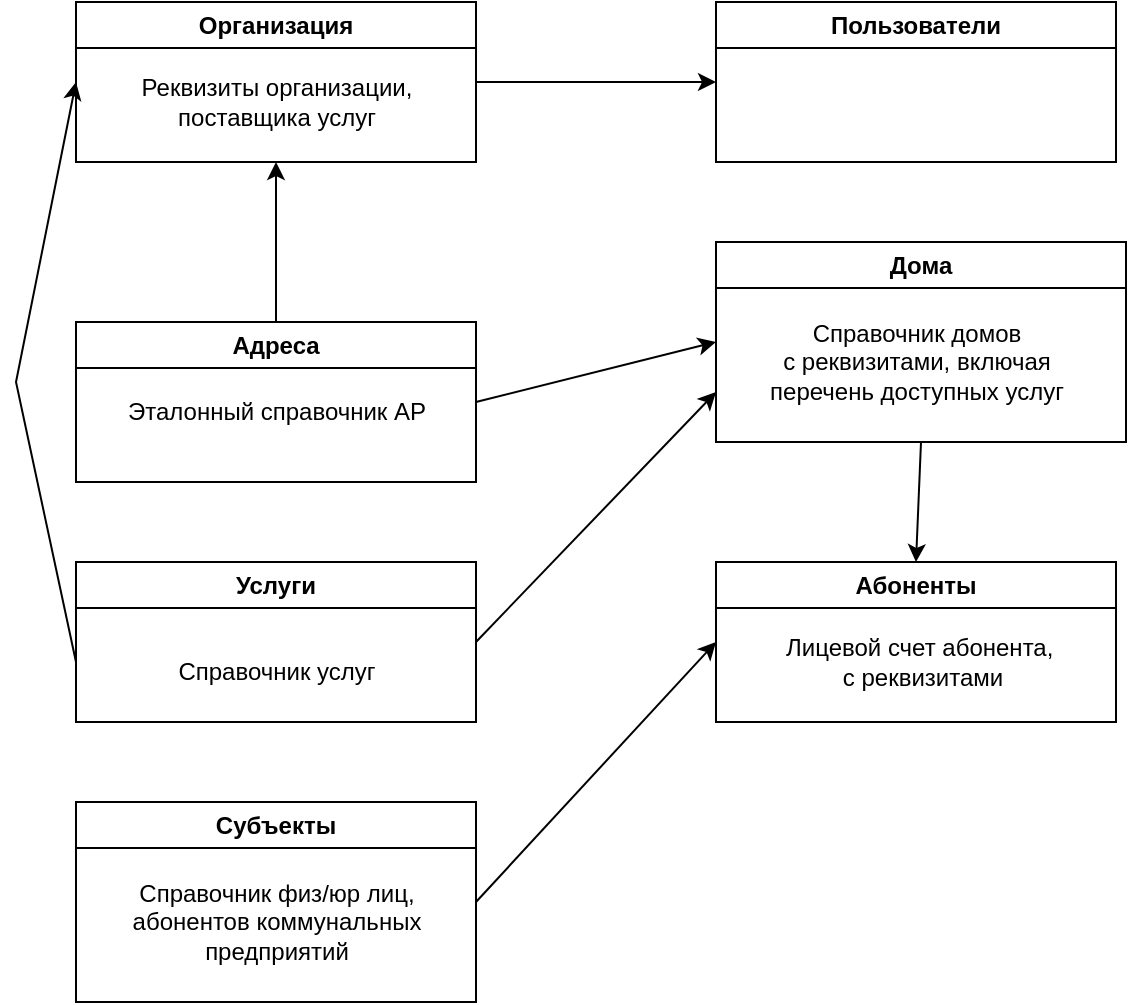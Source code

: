 <mxfile version="20.5.3" type="github">
  <diagram id="64LDJqX5XkjxfU7fRjSf" name="Страница 1">
    <mxGraphModel dx="1422" dy="794" grid="1" gridSize="10" guides="1" tooltips="1" connect="1" arrows="1" fold="1" page="1" pageScale="1" pageWidth="827" pageHeight="1169" math="0" shadow="0">
      <root>
        <mxCell id="0" />
        <mxCell id="1" parent="0" />
        <mxCell id="VVsT_AmObHCm8kMNTDGo-1" value="Организация" style="swimlane;whiteSpace=wrap;html=1;" vertex="1" parent="1">
          <mxGeometry x="40" y="40" width="200" height="80" as="geometry" />
        </mxCell>
        <mxCell id="VVsT_AmObHCm8kMNTDGo-2" value="&lt;div style=&quot;&quot;&gt;&lt;span style=&quot;background-color: initial;&quot;&gt;Реквизиты организации,&lt;/span&gt;&lt;/div&gt;&lt;div style=&quot;&quot;&gt;&lt;span style=&quot;background-color: initial;&quot;&gt;поставщика услуг&lt;/span&gt;&lt;/div&gt;" style="text;html=1;align=center;verticalAlign=middle;resizable=0;points=[];autosize=1;strokeColor=none;fillColor=none;" vertex="1" parent="VVsT_AmObHCm8kMNTDGo-1">
          <mxGeometry x="20" y="30" width="160" height="40" as="geometry" />
        </mxCell>
        <mxCell id="VVsT_AmObHCm8kMNTDGo-4" value="Пользователи" style="swimlane;whiteSpace=wrap;html=1;" vertex="1" parent="1">
          <mxGeometry x="360" y="40" width="200" height="80" as="geometry" />
        </mxCell>
        <mxCell id="VVsT_AmObHCm8kMNTDGo-5" value="" style="endArrow=classic;html=1;rounded=0;exitX=1;exitY=0.5;exitDx=0;exitDy=0;entryX=0;entryY=0.5;entryDx=0;entryDy=0;" edge="1" parent="1" source="VVsT_AmObHCm8kMNTDGo-1" target="VVsT_AmObHCm8kMNTDGo-4">
          <mxGeometry width="50" height="50" relative="1" as="geometry">
            <mxPoint x="390" y="430" as="sourcePoint" />
            <mxPoint x="440" y="380" as="targetPoint" />
          </mxGeometry>
        </mxCell>
        <mxCell id="VVsT_AmObHCm8kMNTDGo-6" value="Адреса" style="swimlane;whiteSpace=wrap;html=1;" vertex="1" parent="1">
          <mxGeometry x="40" y="200" width="200" height="80" as="geometry" />
        </mxCell>
        <mxCell id="VVsT_AmObHCm8kMNTDGo-7" value="Эталонный справочник АР" style="text;html=1;align=center;verticalAlign=middle;resizable=0;points=[];autosize=1;strokeColor=none;fillColor=none;" vertex="1" parent="VVsT_AmObHCm8kMNTDGo-6">
          <mxGeometry x="15" y="30" width="170" height="30" as="geometry" />
        </mxCell>
        <mxCell id="VVsT_AmObHCm8kMNTDGo-9" value="" style="endArrow=classic;html=1;rounded=0;exitX=0.5;exitY=0;exitDx=0;exitDy=0;entryX=0.5;entryY=1;entryDx=0;entryDy=0;" edge="1" parent="1" source="VVsT_AmObHCm8kMNTDGo-6" target="VVsT_AmObHCm8kMNTDGo-1">
          <mxGeometry width="50" height="50" relative="1" as="geometry">
            <mxPoint x="390" y="430" as="sourcePoint" />
            <mxPoint x="440" y="380" as="targetPoint" />
          </mxGeometry>
        </mxCell>
        <mxCell id="VVsT_AmObHCm8kMNTDGo-10" value="Услуги" style="swimlane;whiteSpace=wrap;html=1;" vertex="1" parent="1">
          <mxGeometry x="40" y="320" width="200" height="80" as="geometry" />
        </mxCell>
        <mxCell id="VVsT_AmObHCm8kMNTDGo-11" value="Справочник услуг" style="text;html=1;align=center;verticalAlign=middle;resizable=0;points=[];autosize=1;strokeColor=none;fillColor=none;" vertex="1" parent="VVsT_AmObHCm8kMNTDGo-10">
          <mxGeometry x="40" y="40" width="120" height="30" as="geometry" />
        </mxCell>
        <mxCell id="VVsT_AmObHCm8kMNTDGo-12" value="Дома" style="swimlane;whiteSpace=wrap;html=1;" vertex="1" parent="1">
          <mxGeometry x="360" y="160" width="205" height="100" as="geometry" />
        </mxCell>
        <mxCell id="VVsT_AmObHCm8kMNTDGo-13" value="Справочник домов&lt;br&gt;с реквизитами, включая &lt;br&gt;перечень доступных услуг" style="text;html=1;align=center;verticalAlign=middle;resizable=0;points=[];autosize=1;strokeColor=none;fillColor=none;" vertex="1" parent="VVsT_AmObHCm8kMNTDGo-12">
          <mxGeometry x="15" y="30" width="170" height="60" as="geometry" />
        </mxCell>
        <mxCell id="VVsT_AmObHCm8kMNTDGo-14" value="" style="endArrow=classic;html=1;rounded=0;exitX=1;exitY=0.5;exitDx=0;exitDy=0;entryX=0;entryY=0.5;entryDx=0;entryDy=0;" edge="1" parent="1" source="VVsT_AmObHCm8kMNTDGo-6" target="VVsT_AmObHCm8kMNTDGo-12">
          <mxGeometry width="50" height="50" relative="1" as="geometry">
            <mxPoint x="390" y="410" as="sourcePoint" />
            <mxPoint x="440" y="360" as="targetPoint" />
          </mxGeometry>
        </mxCell>
        <mxCell id="VVsT_AmObHCm8kMNTDGo-15" value="" style="endArrow=classic;html=1;rounded=0;exitX=1;exitY=0.5;exitDx=0;exitDy=0;entryX=0;entryY=0.75;entryDx=0;entryDy=0;" edge="1" parent="1" source="VVsT_AmObHCm8kMNTDGo-10" target="VVsT_AmObHCm8kMNTDGo-12">
          <mxGeometry width="50" height="50" relative="1" as="geometry">
            <mxPoint x="390" y="410" as="sourcePoint" />
            <mxPoint x="440" y="360" as="targetPoint" />
          </mxGeometry>
        </mxCell>
        <mxCell id="VVsT_AmObHCm8kMNTDGo-16" value="Субъекты" style="swimlane;whiteSpace=wrap;html=1;" vertex="1" parent="1">
          <mxGeometry x="40" y="440" width="200" height="100" as="geometry" />
        </mxCell>
        <mxCell id="VVsT_AmObHCm8kMNTDGo-17" value="Справочник физ/юр лиц,&lt;br&gt;абонентов коммунальных &lt;br&gt;предприятий" style="text;html=1;align=center;verticalAlign=middle;resizable=0;points=[];autosize=1;strokeColor=none;fillColor=none;" vertex="1" parent="VVsT_AmObHCm8kMNTDGo-16">
          <mxGeometry x="15" y="30" width="170" height="60" as="geometry" />
        </mxCell>
        <mxCell id="VVsT_AmObHCm8kMNTDGo-18" value="Абоненты" style="swimlane;whiteSpace=wrap;html=1;" vertex="1" parent="1">
          <mxGeometry x="360" y="320" width="200" height="80" as="geometry" />
        </mxCell>
        <mxCell id="VVsT_AmObHCm8kMNTDGo-23" value="Лицевой счет абонента,&amp;nbsp;&lt;br&gt;с реквизитами" style="text;html=1;align=center;verticalAlign=middle;resizable=0;points=[];autosize=1;strokeColor=none;fillColor=none;" vertex="1" parent="VVsT_AmObHCm8kMNTDGo-18">
          <mxGeometry x="22.5" y="30" width="160" height="40" as="geometry" />
        </mxCell>
        <mxCell id="VVsT_AmObHCm8kMNTDGo-19" value="" style="endArrow=classic;html=1;rounded=0;exitX=1;exitY=0.5;exitDx=0;exitDy=0;entryX=0;entryY=0.5;entryDx=0;entryDy=0;" edge="1" parent="1" source="VVsT_AmObHCm8kMNTDGo-16" target="VVsT_AmObHCm8kMNTDGo-18">
          <mxGeometry width="50" height="50" relative="1" as="geometry">
            <mxPoint x="390" y="400" as="sourcePoint" />
            <mxPoint x="440" y="350" as="targetPoint" />
          </mxGeometry>
        </mxCell>
        <mxCell id="VVsT_AmObHCm8kMNTDGo-20" value="" style="endArrow=classic;html=1;rounded=0;exitX=0.5;exitY=1;exitDx=0;exitDy=0;entryX=0.5;entryY=0;entryDx=0;entryDy=0;" edge="1" parent="1" source="VVsT_AmObHCm8kMNTDGo-12" target="VVsT_AmObHCm8kMNTDGo-18">
          <mxGeometry width="50" height="50" relative="1" as="geometry">
            <mxPoint x="390" y="400" as="sourcePoint" />
            <mxPoint x="440" y="350" as="targetPoint" />
          </mxGeometry>
        </mxCell>
        <mxCell id="VVsT_AmObHCm8kMNTDGo-22" value="" style="endArrow=classic;html=1;rounded=0;entryX=0;entryY=0.5;entryDx=0;entryDy=0;" edge="1" parent="1" target="VVsT_AmObHCm8kMNTDGo-1">
          <mxGeometry width="50" height="50" relative="1" as="geometry">
            <mxPoint x="40" y="370" as="sourcePoint" />
            <mxPoint x="440" y="350" as="targetPoint" />
            <Array as="points">
              <mxPoint x="10" y="230" />
            </Array>
          </mxGeometry>
        </mxCell>
      </root>
    </mxGraphModel>
  </diagram>
</mxfile>
